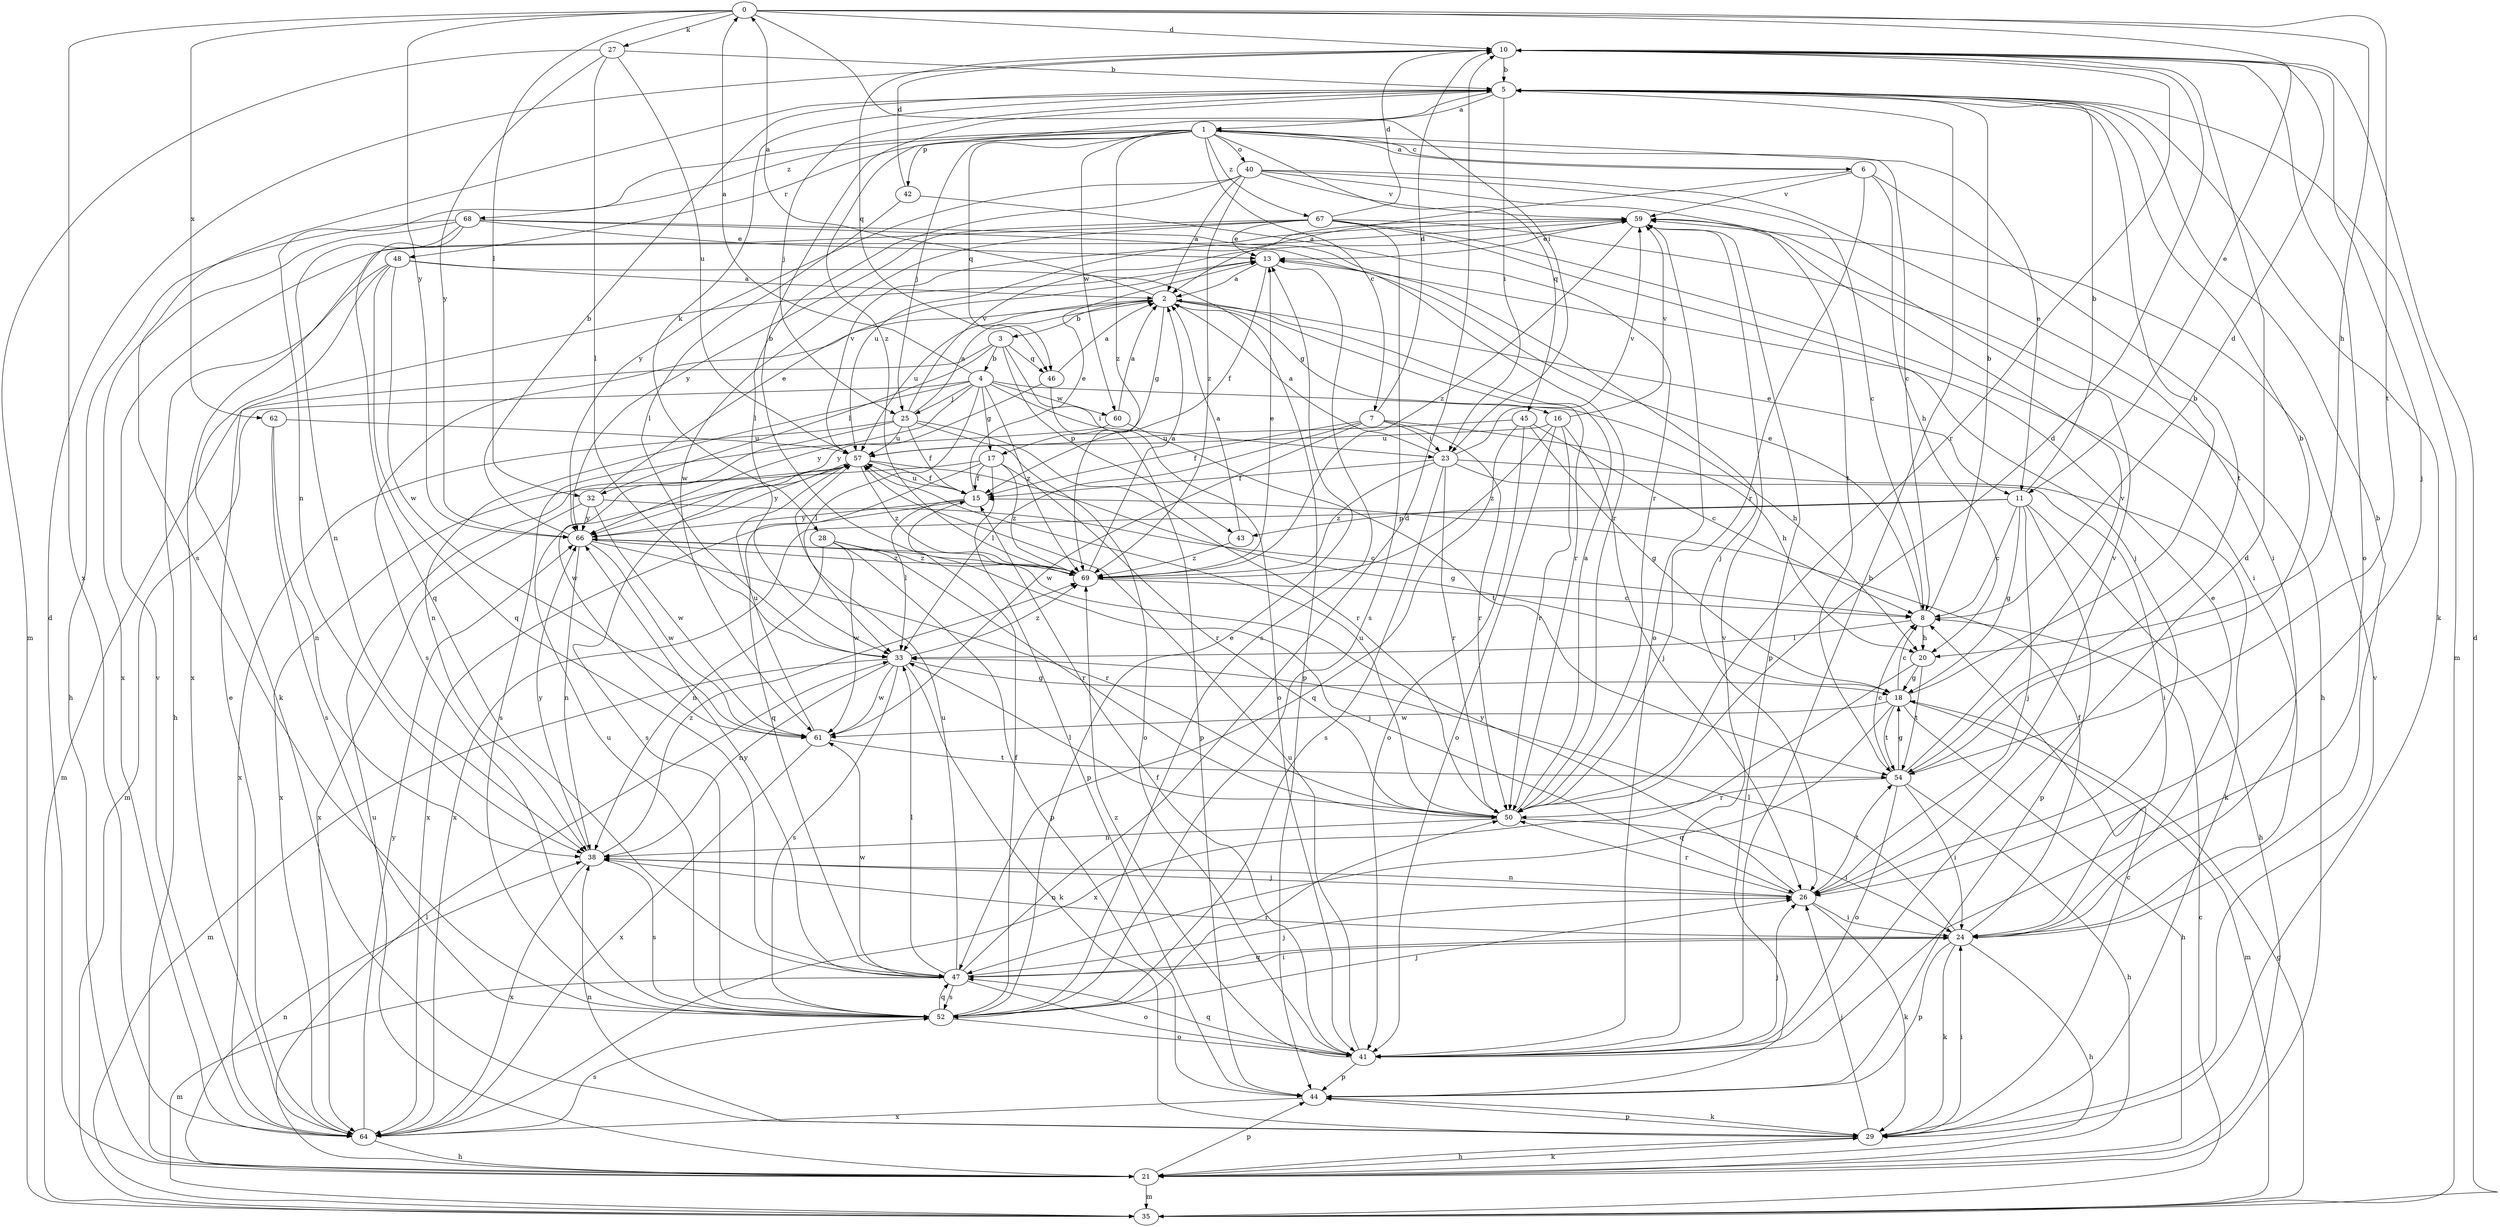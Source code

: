 strict digraph  {
0;
1;
2;
3;
4;
5;
6;
7;
8;
10;
11;
13;
15;
16;
17;
18;
20;
21;
23;
24;
25;
26;
27;
28;
29;
32;
33;
35;
38;
40;
41;
42;
43;
44;
45;
46;
47;
48;
50;
52;
54;
57;
59;
60;
61;
62;
64;
66;
67;
68;
69;
0 -> 10  [label=d];
0 -> 11  [label=e];
0 -> 20  [label=h];
0 -> 23  [label=i];
0 -> 27  [label=k];
0 -> 32  [label=l];
0 -> 54  [label=t];
0 -> 62  [label=x];
0 -> 64  [label=x];
0 -> 66  [label=y];
1 -> 6  [label=c];
1 -> 7  [label=c];
1 -> 8  [label=c];
1 -> 11  [label=e];
1 -> 25  [label=j];
1 -> 38  [label=n];
1 -> 40  [label=o];
1 -> 42  [label=p];
1 -> 45  [label=q];
1 -> 46  [label=q];
1 -> 48  [label=r];
1 -> 60  [label=w];
1 -> 67  [label=z];
1 -> 68  [label=z];
1 -> 69  [label=z];
2 -> 0  [label=a];
2 -> 3  [label=b];
2 -> 11  [label=e];
2 -> 16  [label=g];
2 -> 17  [label=g];
2 -> 50  [label=r];
2 -> 52  [label=s];
2 -> 57  [label=u];
3 -> 4  [label=b];
3 -> 32  [label=l];
3 -> 35  [label=m];
3 -> 41  [label=o];
3 -> 43  [label=p];
3 -> 46  [label=q];
4 -> 0  [label=a];
4 -> 17  [label=g];
4 -> 20  [label=h];
4 -> 23  [label=i];
4 -> 25  [label=j];
4 -> 33  [label=l];
4 -> 35  [label=m];
4 -> 38  [label=n];
4 -> 60  [label=w];
4 -> 66  [label=y];
4 -> 69  [label=z];
5 -> 1  [label=a];
5 -> 23  [label=i];
5 -> 25  [label=j];
5 -> 28  [label=k];
5 -> 29  [label=k];
5 -> 35  [label=m];
5 -> 52  [label=s];
5 -> 69  [label=z];
6 -> 1  [label=a];
6 -> 2  [label=a];
6 -> 20  [label=h];
6 -> 50  [label=r];
6 -> 54  [label=t];
6 -> 59  [label=v];
7 -> 10  [label=d];
7 -> 15  [label=f];
7 -> 20  [label=h];
7 -> 23  [label=i];
7 -> 33  [label=l];
7 -> 50  [label=r];
7 -> 61  [label=w];
8 -> 5  [label=b];
8 -> 10  [label=d];
8 -> 13  [label=e];
8 -> 20  [label=h];
8 -> 33  [label=l];
10 -> 5  [label=b];
10 -> 26  [label=j];
10 -> 41  [label=o];
10 -> 46  [label=q];
10 -> 50  [label=r];
11 -> 5  [label=b];
11 -> 8  [label=c];
11 -> 18  [label=g];
11 -> 21  [label=h];
11 -> 26  [label=j];
11 -> 43  [label=p];
11 -> 44  [label=p];
11 -> 64  [label=x];
13 -> 2  [label=a];
13 -> 15  [label=f];
13 -> 52  [label=s];
15 -> 13  [label=e];
15 -> 33  [label=l];
15 -> 57  [label=u];
15 -> 64  [label=x];
15 -> 66  [label=y];
16 -> 26  [label=j];
16 -> 41  [label=o];
16 -> 50  [label=r];
16 -> 57  [label=u];
16 -> 59  [label=v];
16 -> 69  [label=z];
17 -> 15  [label=f];
17 -> 44  [label=p];
17 -> 47  [label=q];
17 -> 50  [label=r];
17 -> 64  [label=x];
17 -> 69  [label=z];
18 -> 5  [label=b];
18 -> 8  [label=c];
18 -> 21  [label=h];
18 -> 35  [label=m];
18 -> 47  [label=q];
18 -> 54  [label=t];
18 -> 61  [label=w];
20 -> 18  [label=g];
20 -> 54  [label=t];
20 -> 64  [label=x];
21 -> 10  [label=d];
21 -> 29  [label=k];
21 -> 33  [label=l];
21 -> 35  [label=m];
21 -> 38  [label=n];
21 -> 44  [label=p];
21 -> 57  [label=u];
23 -> 2  [label=a];
23 -> 15  [label=f];
23 -> 24  [label=i];
23 -> 29  [label=k];
23 -> 50  [label=r];
23 -> 52  [label=s];
23 -> 59  [label=v];
23 -> 69  [label=z];
24 -> 5  [label=b];
24 -> 13  [label=e];
24 -> 15  [label=f];
24 -> 21  [label=h];
24 -> 29  [label=k];
24 -> 33  [label=l];
24 -> 38  [label=n];
24 -> 44  [label=p];
24 -> 47  [label=q];
25 -> 2  [label=a];
25 -> 15  [label=f];
25 -> 41  [label=o];
25 -> 50  [label=r];
25 -> 57  [label=u];
25 -> 59  [label=v];
25 -> 61  [label=w];
25 -> 64  [label=x];
26 -> 24  [label=i];
26 -> 29  [label=k];
26 -> 38  [label=n];
26 -> 50  [label=r];
26 -> 54  [label=t];
26 -> 59  [label=v];
26 -> 66  [label=y];
27 -> 5  [label=b];
27 -> 33  [label=l];
27 -> 35  [label=m];
27 -> 57  [label=u];
27 -> 66  [label=y];
28 -> 38  [label=n];
28 -> 44  [label=p];
28 -> 50  [label=r];
28 -> 61  [label=w];
28 -> 69  [label=z];
29 -> 8  [label=c];
29 -> 21  [label=h];
29 -> 24  [label=i];
29 -> 26  [label=j];
29 -> 38  [label=n];
29 -> 44  [label=p];
29 -> 59  [label=v];
32 -> 8  [label=c];
32 -> 13  [label=e];
32 -> 61  [label=w];
32 -> 64  [label=x];
32 -> 66  [label=y];
33 -> 18  [label=g];
33 -> 29  [label=k];
33 -> 35  [label=m];
33 -> 38  [label=n];
33 -> 52  [label=s];
33 -> 61  [label=w];
33 -> 69  [label=z];
35 -> 8  [label=c];
35 -> 10  [label=d];
35 -> 18  [label=g];
38 -> 26  [label=j];
38 -> 52  [label=s];
38 -> 64  [label=x];
38 -> 66  [label=y];
38 -> 69  [label=z];
40 -> 2  [label=a];
40 -> 8  [label=c];
40 -> 24  [label=i];
40 -> 33  [label=l];
40 -> 54  [label=t];
40 -> 59  [label=v];
40 -> 66  [label=y];
40 -> 69  [label=z];
41 -> 5  [label=b];
41 -> 10  [label=d];
41 -> 15  [label=f];
41 -> 26  [label=j];
41 -> 44  [label=p];
41 -> 47  [label=q];
41 -> 57  [label=u];
41 -> 59  [label=v];
41 -> 69  [label=z];
42 -> 10  [label=d];
42 -> 33  [label=l];
42 -> 50  [label=r];
43 -> 2  [label=a];
43 -> 69  [label=z];
44 -> 29  [label=k];
44 -> 64  [label=x];
45 -> 8  [label=c];
45 -> 18  [label=g];
45 -> 41  [label=o];
45 -> 47  [label=q];
45 -> 57  [label=u];
46 -> 2  [label=a];
46 -> 44  [label=p];
46 -> 66  [label=y];
47 -> 10  [label=d];
47 -> 24  [label=i];
47 -> 26  [label=j];
47 -> 33  [label=l];
47 -> 35  [label=m];
47 -> 41  [label=o];
47 -> 52  [label=s];
47 -> 57  [label=u];
47 -> 61  [label=w];
47 -> 66  [label=y];
48 -> 2  [label=a];
48 -> 21  [label=h];
48 -> 29  [label=k];
48 -> 44  [label=p];
48 -> 47  [label=q];
48 -> 61  [label=w];
50 -> 2  [label=a];
50 -> 10  [label=d];
50 -> 24  [label=i];
50 -> 33  [label=l];
50 -> 38  [label=n];
50 -> 57  [label=u];
52 -> 13  [label=e];
52 -> 15  [label=f];
52 -> 26  [label=j];
52 -> 41  [label=o];
52 -> 47  [label=q];
52 -> 50  [label=r];
52 -> 57  [label=u];
54 -> 5  [label=b];
54 -> 8  [label=c];
54 -> 18  [label=g];
54 -> 21  [label=h];
54 -> 24  [label=i];
54 -> 41  [label=o];
54 -> 50  [label=r];
54 -> 59  [label=v];
57 -> 15  [label=f];
57 -> 18  [label=g];
57 -> 52  [label=s];
57 -> 59  [label=v];
57 -> 66  [label=y];
57 -> 69  [label=z];
59 -> 13  [label=e];
59 -> 41  [label=o];
59 -> 44  [label=p];
59 -> 57  [label=u];
59 -> 69  [label=z];
60 -> 2  [label=a];
60 -> 52  [label=s];
60 -> 54  [label=t];
61 -> 54  [label=t];
61 -> 57  [label=u];
61 -> 64  [label=x];
62 -> 38  [label=n];
62 -> 52  [label=s];
62 -> 57  [label=u];
64 -> 13  [label=e];
64 -> 21  [label=h];
64 -> 52  [label=s];
64 -> 59  [label=v];
64 -> 66  [label=y];
66 -> 5  [label=b];
66 -> 26  [label=j];
66 -> 38  [label=n];
66 -> 50  [label=r];
66 -> 61  [label=w];
66 -> 69  [label=z];
67 -> 10  [label=d];
67 -> 13  [label=e];
67 -> 21  [label=h];
67 -> 24  [label=i];
67 -> 26  [label=j];
67 -> 52  [label=s];
67 -> 61  [label=w];
67 -> 64  [label=x];
67 -> 66  [label=y];
68 -> 13  [label=e];
68 -> 21  [label=h];
68 -> 26  [label=j];
68 -> 38  [label=n];
68 -> 47  [label=q];
68 -> 50  [label=r];
68 -> 64  [label=x];
69 -> 2  [label=a];
69 -> 5  [label=b];
69 -> 8  [label=c];
69 -> 13  [label=e];
}
